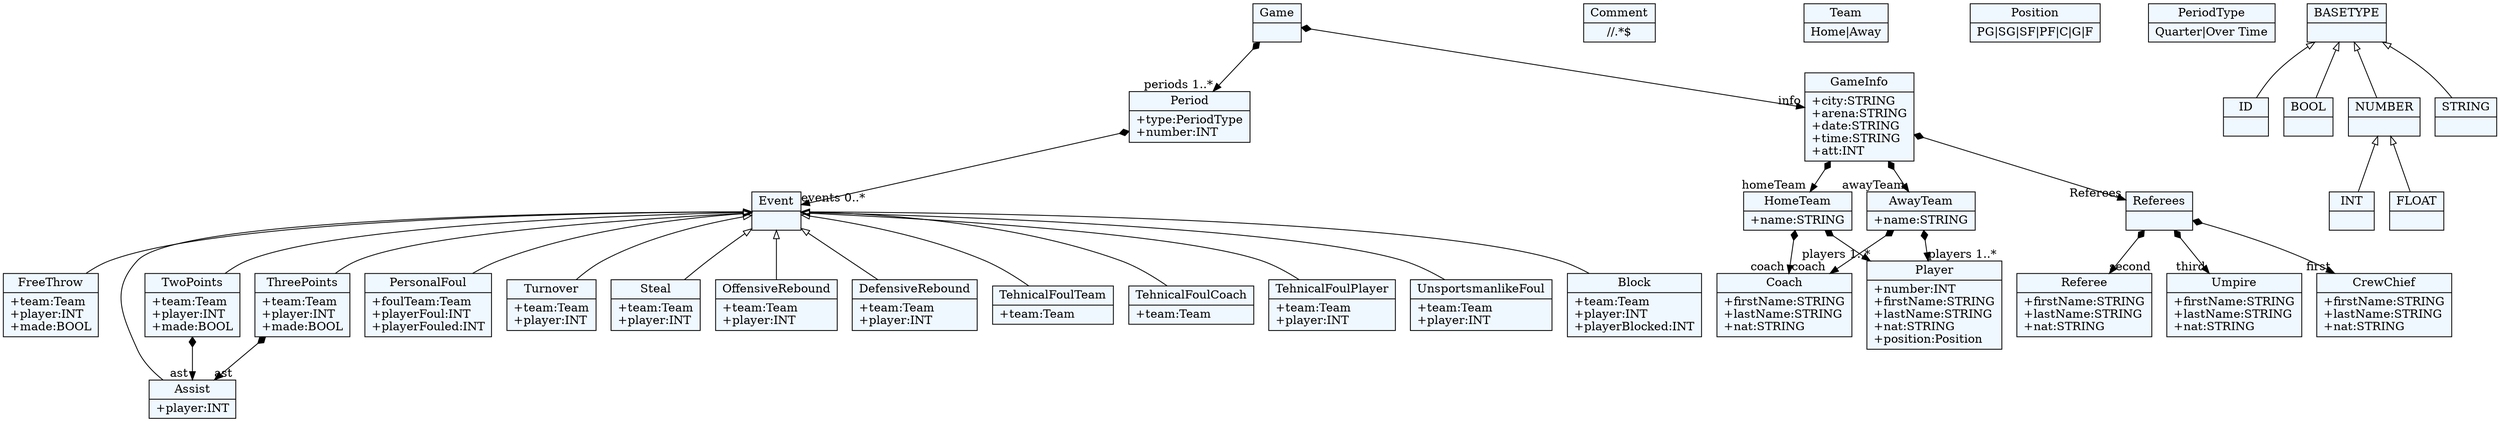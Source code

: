 
    digraph xtext {
    fontname = "Bitstream Vera Sans"
    fontsize = 8
    node[
        shape=record,
        style=filled,
        fillcolor=aliceblue
    ]
    edge[dir=black,arrowtail=empty]


57257240[ label="{Block|+team:Team\l+player:INT\l+playerBlocked:INT\l}"]

57191232[ label="{Umpire|+firstName:STRING\l+lastName:STRING\l+nat:STRING\l}"]

57236288[ label="{Event|}"]
57236288 -> 57253936 [dir=back]
57236288 -> 57254408 [dir=back]
57236288 -> 57254880 [dir=back]
57236288 -> 57256768 [dir=back]
57236288 -> 57255352 [dir=back]
57236288 -> 57255824 [dir=back]
57236288 -> 57256296 [dir=back]
57236288 -> 57257240 [dir=back]
57236288 -> 57274416 [dir=back]
57236288 -> 57274888 [dir=back]
57236288 -> 57275360 [dir=back]
57236288 -> 57275832 [dir=back]
57236288 -> 57276304 [dir=back]
57236288 -> 57276776 [dir=back]

57276776[ label="{UnsportsmanlikeFoul|+team:Team\l+player:INT\l}"]

57277248[ label="{Comment|\/\/.*$}"]

57275360[ label="{TehnicalFoulTeam|+team:Team\l}"]

57274888[ label="{DefensiveRebound|+team:Team\l+player:INT\l}"]

57234872[ label="{Coach|+firstName:STRING\l+lastName:STRING\l+nat:STRING\l}"]

57235344 -> 57236288[arrowtail=diamond, dir=both, headlabel="events 0..*"]
57235344[ label="{Period|+type:PeriodType\l+number:INT\l}"]

57233928[ label="{Player|+number:INT\l+firstName:STRING\l+lastName:STRING\l+nat:STRING\l+position:Position\l}"]

57190288[ label="{CrewChief|+firstName:STRING\l+lastName:STRING\l+nat:STRING\l}"]

57236760[ label="{Team|Home\|Away}"]

57188872 -> 57189344[arrowtail=diamond, dir=both, headlabel="info "]
57188872 -> 57235344[arrowtail=diamond, dir=both, headlabel="periods 1..*"]
57188872[ label="{Game|}"]

57253936[ label="{FreeThrow|+team:Team\l+player:INT\l+made:BOOL\l}"]

57234400[ label="{Position|PG\|SG\|SF\|PF\|C\|G\|F}"]

57256296[ label="{Steal|+team:Team\l+player:INT\l}"]

57275832[ label="{TehnicalFoulCoach|+team:Team\l}"]

57189816 -> 57190288[arrowtail=diamond, dir=both, headlabel="first "]
57189816 -> 57190760[arrowtail=diamond, dir=both, headlabel="second "]
57189816 -> 57191232[arrowtail=diamond, dir=both, headlabel="third "]
57189816[ label="{Referees|}"]

57255352[ label="{PersonalFoul|+foulTeam:Team\l+playerFoul:INT\l+playerFouled:INT\l}"]

57235816[ label="{PeriodType|Quarter\|Over Time}"]

57255824[ label="{Turnover|+team:Team\l+player:INT\l}"]

57189344 -> 57189816[arrowtail=diamond, dir=both, headlabel="Referees "]
57189344 -> 57191704[arrowtail=diamond, dir=both, headlabel="homeTeam "]
57189344 -> 57233456[arrowtail=diamond, dir=both, headlabel="awayTeam "]
57189344[ label="{GameInfo|+city:STRING\l+arena:STRING\l+date:STRING\l+time:STRING\l+att:INT\l}"]

57274416[ label="{OffensiveRebound|+team:Team\l+player:INT\l}"]

57233456 -> 57233928[arrowtail=diamond, dir=both, headlabel="players 1..*"]
57233456 -> 57234872[arrowtail=diamond, dir=both, headlabel="coach "]
57233456[ label="{AwayTeam|+name:STRING\l}"]

57190760[ label="{Referee|+firstName:STRING\l+lastName:STRING\l+nat:STRING\l}"]

57254408 -> 57256768[arrowtail=diamond, dir=both, headlabel="ast "]
57254408[ label="{TwoPoints|+team:Team\l+player:INT\l+made:BOOL\l}"]

57191704 -> 57233928[arrowtail=diamond, dir=both, headlabel="players 1..*"]
57191704 -> 57234872[arrowtail=diamond, dir=both, headlabel="coach "]
57191704[ label="{HomeTeam|+name:STRING\l}"]

57254880 -> 57256768[arrowtail=diamond, dir=both, headlabel="ast "]
57254880[ label="{ThreePoints|+team:Team\l+player:INT\l+made:BOOL\l}"]

57256768[ label="{Assist|+player:INT\l}"]

57276304[ label="{TehnicalFoulPlayer|+team:Team\l+player:INT\l}"]

47111448[ label="{ID|}"]

47117280[ label="{INT|}"]

47116808[ label="{BOOL|}"]

47118696[ label="{BASETYPE|}"]
47118696 -> 47118224 [dir=back]
47118696 -> 47116808 [dir=back]
47118696 -> 47111448 [dir=back]
47118696 -> 47116336 [dir=back]

47117752[ label="{FLOAT|}"]

47116336[ label="{STRING|}"]

47118224[ label="{NUMBER|}"]
47118224 -> 47117752 [dir=back]
47118224 -> 47117280 [dir=back]


}
